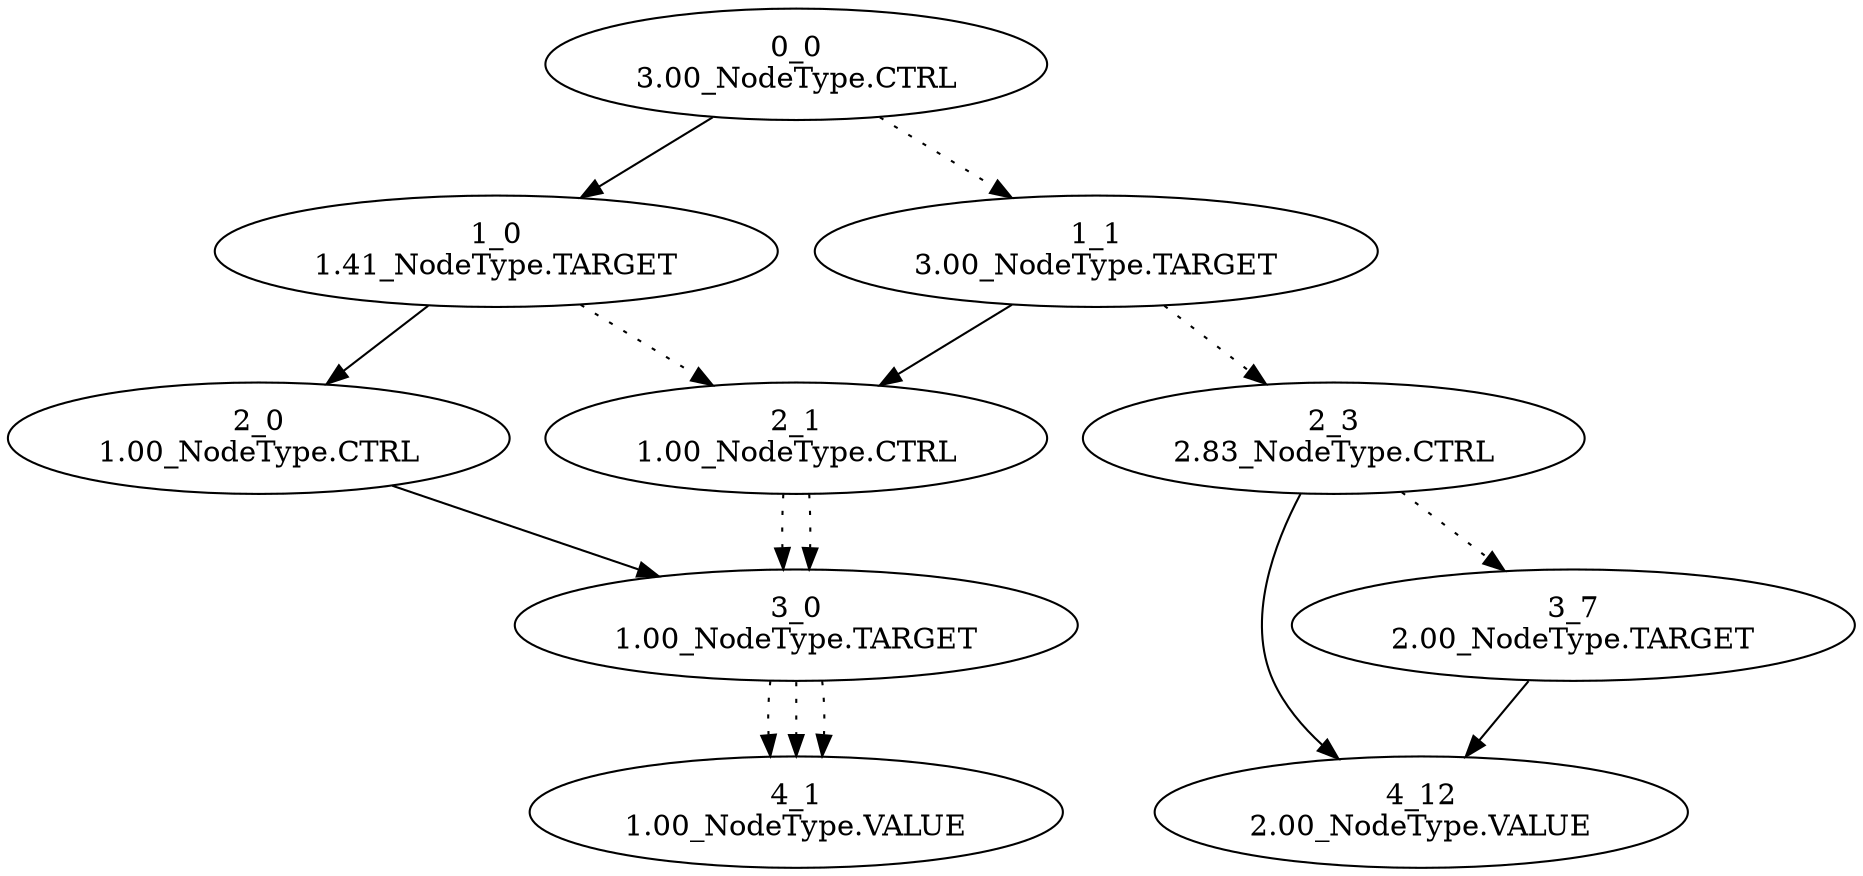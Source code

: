 digraph {
	"0_0
3.00_NodeType.CTRL"
	"1_0
1.41_NodeType.TARGET"
	"0_0
3.00_NodeType.CTRL" -> "1_0
1.41_NodeType.TARGET"
	"2_0
1.00_NodeType.CTRL"
	"1_0
1.41_NodeType.TARGET" -> "2_0
1.00_NodeType.CTRL"
	"3_0
1.00_NodeType.TARGET"
	"2_0
1.00_NodeType.CTRL" -> "3_0
1.00_NodeType.TARGET"
	"4_1
1.00_NodeType.VALUE"
	"3_0
1.00_NodeType.TARGET" -> "4_1
1.00_NodeType.VALUE" [style=dotted]
	"2_1
1.00_NodeType.CTRL"
	"1_0
1.41_NodeType.TARGET" -> "2_1
1.00_NodeType.CTRL" [style=dotted]
	"3_0
1.00_NodeType.TARGET"
	"2_1
1.00_NodeType.CTRL" -> "3_0
1.00_NodeType.TARGET" [style=dotted]
	"4_1
1.00_NodeType.VALUE"
	"3_0
1.00_NodeType.TARGET" -> "4_1
1.00_NodeType.VALUE" [style=dotted]
	"1_1
3.00_NodeType.TARGET"
	"0_0
3.00_NodeType.CTRL" -> "1_1
3.00_NodeType.TARGET" [style=dotted]
	"2_1
1.00_NodeType.CTRL"
	"1_1
3.00_NodeType.TARGET" -> "2_1
1.00_NodeType.CTRL"
	"3_0
1.00_NodeType.TARGET"
	"2_1
1.00_NodeType.CTRL" -> "3_0
1.00_NodeType.TARGET" [style=dotted]
	"4_1
1.00_NodeType.VALUE"
	"3_0
1.00_NodeType.TARGET" -> "4_1
1.00_NodeType.VALUE" [style=dotted]
	"2_3
2.83_NodeType.CTRL"
	"1_1
3.00_NodeType.TARGET" -> "2_3
2.83_NodeType.CTRL" [style=dotted]
	"4_12
2.00_NodeType.VALUE"
	"2_3
2.83_NodeType.CTRL" -> "4_12
2.00_NodeType.VALUE"
	"3_7
2.00_NodeType.TARGET"
	"2_3
2.83_NodeType.CTRL" -> "3_7
2.00_NodeType.TARGET" [style=dotted]
	"4_12
2.00_NodeType.VALUE"
	"3_7
2.00_NodeType.TARGET" -> "4_12
2.00_NodeType.VALUE"
}
